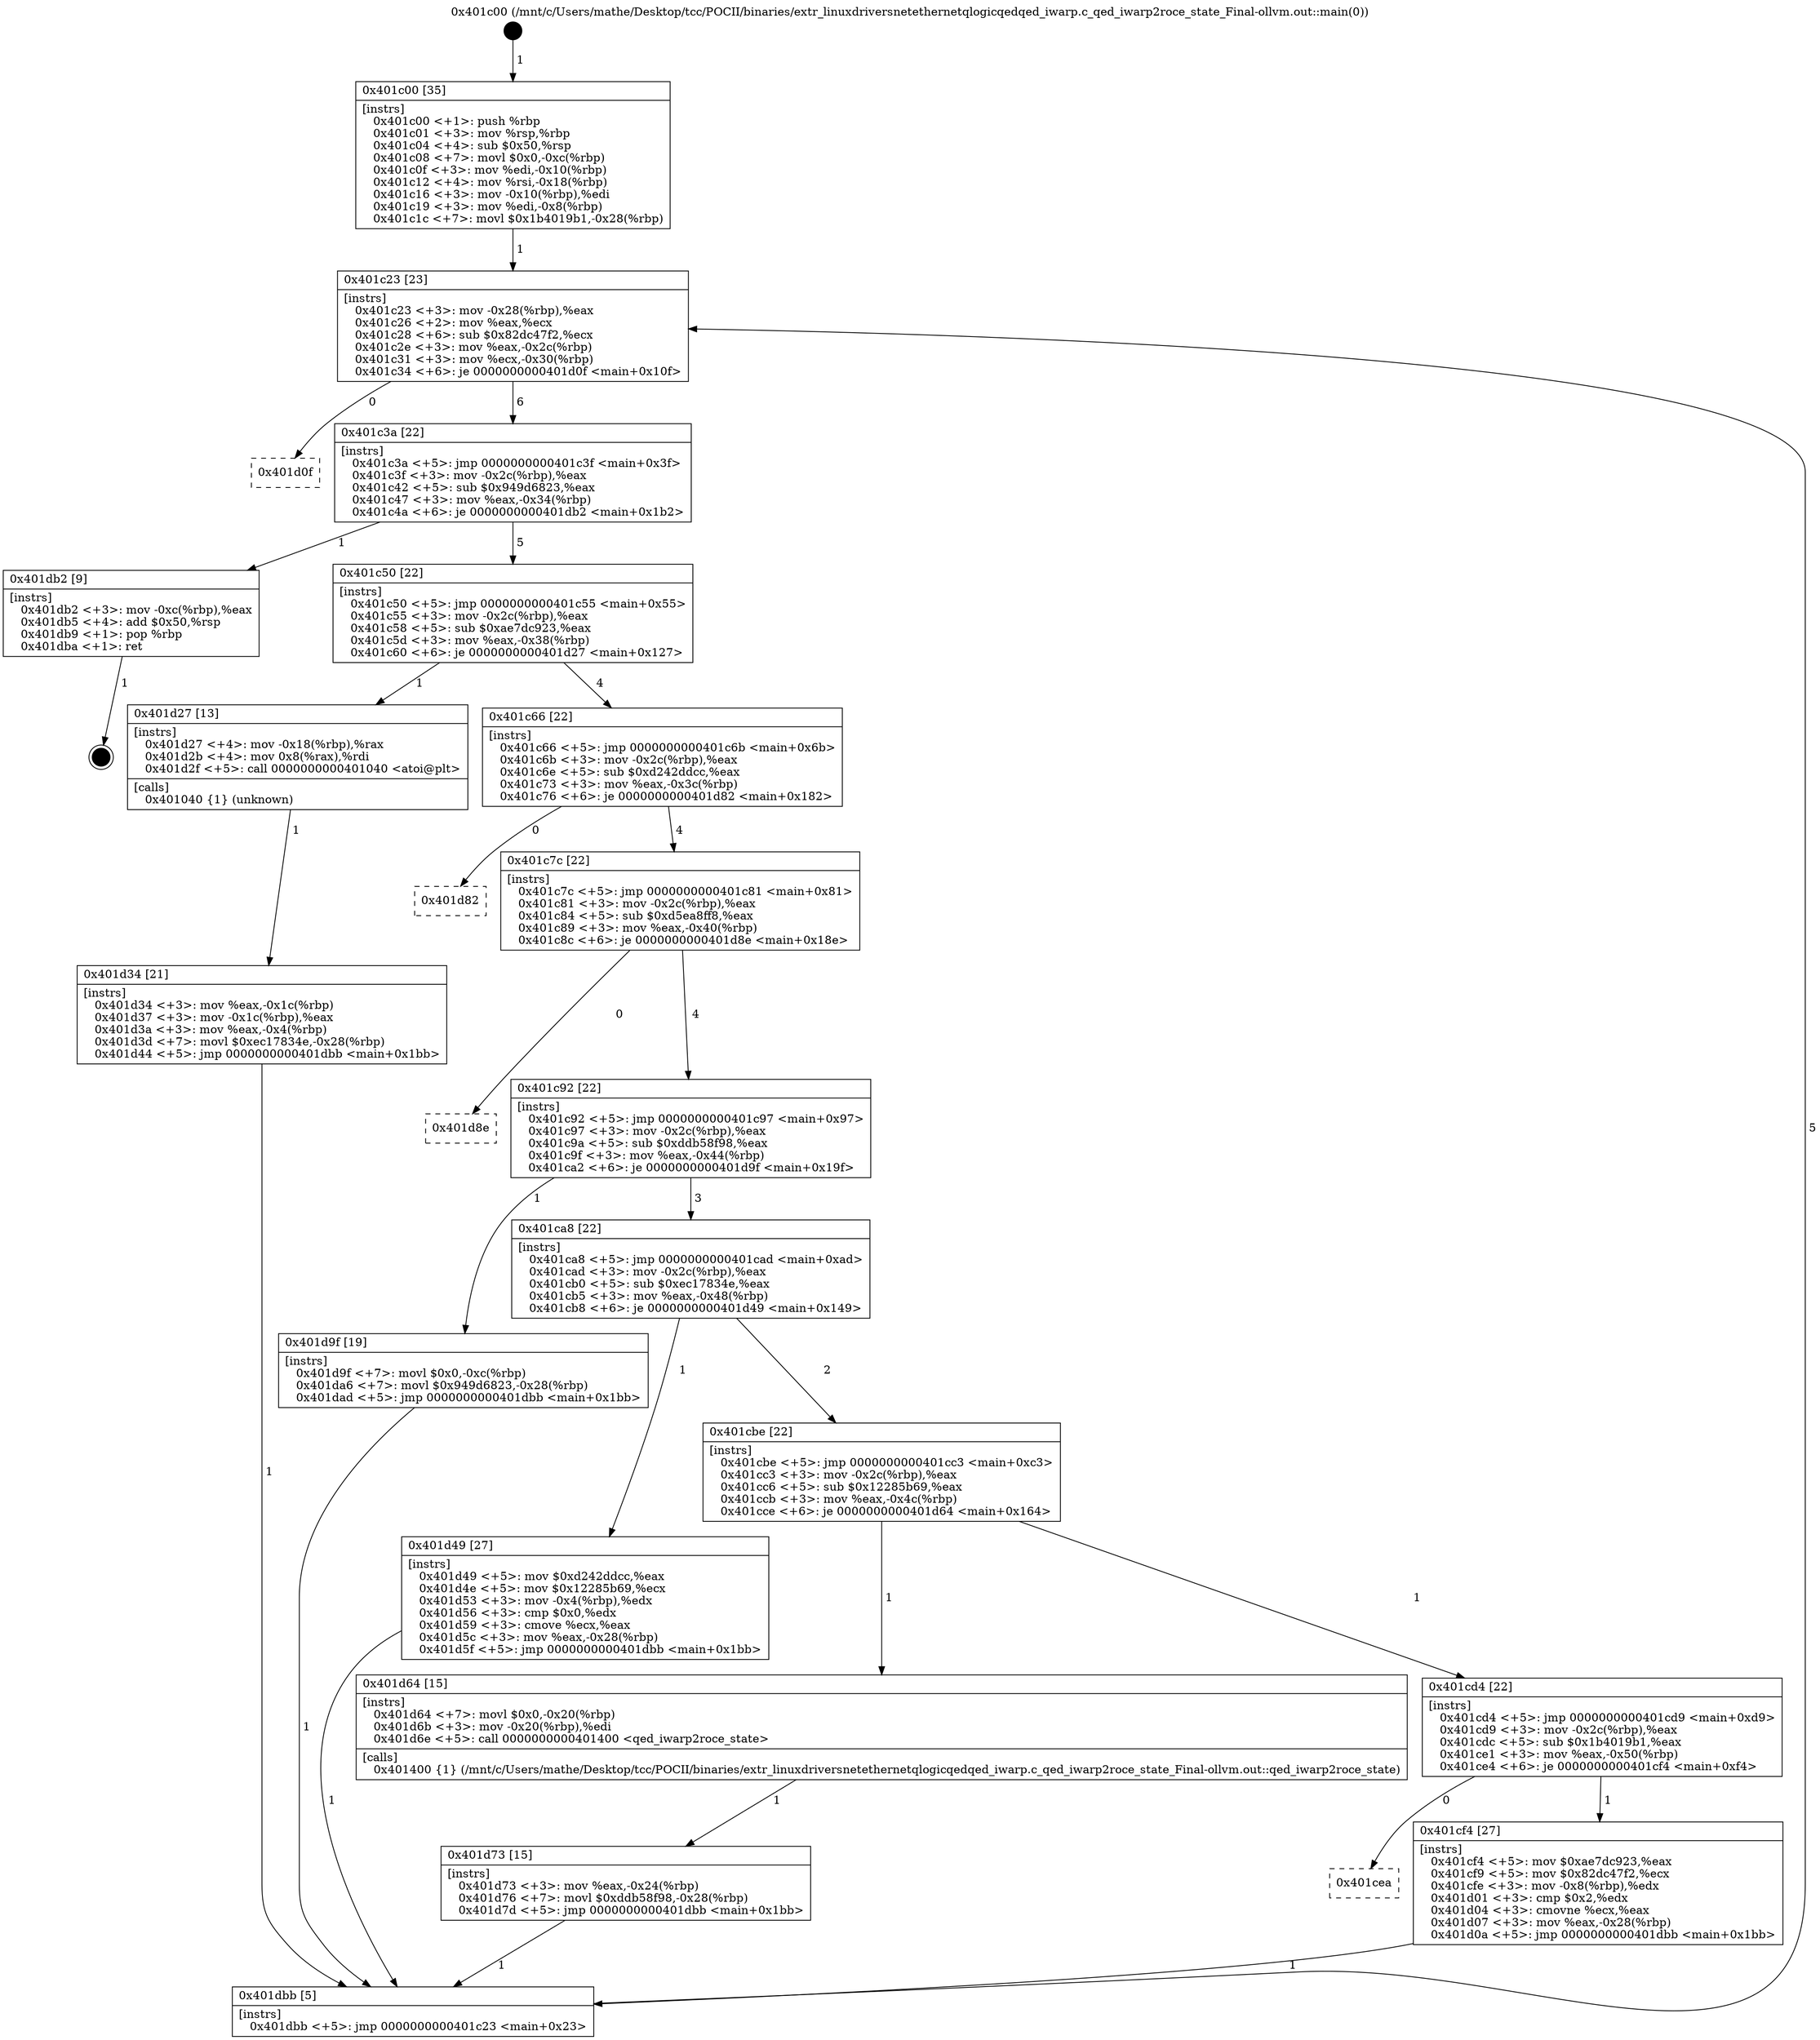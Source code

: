 digraph "0x401c00" {
  label = "0x401c00 (/mnt/c/Users/mathe/Desktop/tcc/POCII/binaries/extr_linuxdriversnetethernetqlogicqedqed_iwarp.c_qed_iwarp2roce_state_Final-ollvm.out::main(0))"
  labelloc = "t"
  node[shape=record]

  Entry [label="",width=0.3,height=0.3,shape=circle,fillcolor=black,style=filled]
  "0x401c23" [label="{
     0x401c23 [23]\l
     | [instrs]\l
     &nbsp;&nbsp;0x401c23 \<+3\>: mov -0x28(%rbp),%eax\l
     &nbsp;&nbsp;0x401c26 \<+2\>: mov %eax,%ecx\l
     &nbsp;&nbsp;0x401c28 \<+6\>: sub $0x82dc47f2,%ecx\l
     &nbsp;&nbsp;0x401c2e \<+3\>: mov %eax,-0x2c(%rbp)\l
     &nbsp;&nbsp;0x401c31 \<+3\>: mov %ecx,-0x30(%rbp)\l
     &nbsp;&nbsp;0x401c34 \<+6\>: je 0000000000401d0f \<main+0x10f\>\l
  }"]
  "0x401d0f" [label="{
     0x401d0f\l
  }", style=dashed]
  "0x401c3a" [label="{
     0x401c3a [22]\l
     | [instrs]\l
     &nbsp;&nbsp;0x401c3a \<+5\>: jmp 0000000000401c3f \<main+0x3f\>\l
     &nbsp;&nbsp;0x401c3f \<+3\>: mov -0x2c(%rbp),%eax\l
     &nbsp;&nbsp;0x401c42 \<+5\>: sub $0x949d6823,%eax\l
     &nbsp;&nbsp;0x401c47 \<+3\>: mov %eax,-0x34(%rbp)\l
     &nbsp;&nbsp;0x401c4a \<+6\>: je 0000000000401db2 \<main+0x1b2\>\l
  }"]
  Exit [label="",width=0.3,height=0.3,shape=circle,fillcolor=black,style=filled,peripheries=2]
  "0x401db2" [label="{
     0x401db2 [9]\l
     | [instrs]\l
     &nbsp;&nbsp;0x401db2 \<+3\>: mov -0xc(%rbp),%eax\l
     &nbsp;&nbsp;0x401db5 \<+4\>: add $0x50,%rsp\l
     &nbsp;&nbsp;0x401db9 \<+1\>: pop %rbp\l
     &nbsp;&nbsp;0x401dba \<+1\>: ret\l
  }"]
  "0x401c50" [label="{
     0x401c50 [22]\l
     | [instrs]\l
     &nbsp;&nbsp;0x401c50 \<+5\>: jmp 0000000000401c55 \<main+0x55\>\l
     &nbsp;&nbsp;0x401c55 \<+3\>: mov -0x2c(%rbp),%eax\l
     &nbsp;&nbsp;0x401c58 \<+5\>: sub $0xae7dc923,%eax\l
     &nbsp;&nbsp;0x401c5d \<+3\>: mov %eax,-0x38(%rbp)\l
     &nbsp;&nbsp;0x401c60 \<+6\>: je 0000000000401d27 \<main+0x127\>\l
  }"]
  "0x401d73" [label="{
     0x401d73 [15]\l
     | [instrs]\l
     &nbsp;&nbsp;0x401d73 \<+3\>: mov %eax,-0x24(%rbp)\l
     &nbsp;&nbsp;0x401d76 \<+7\>: movl $0xddb58f98,-0x28(%rbp)\l
     &nbsp;&nbsp;0x401d7d \<+5\>: jmp 0000000000401dbb \<main+0x1bb\>\l
  }"]
  "0x401d27" [label="{
     0x401d27 [13]\l
     | [instrs]\l
     &nbsp;&nbsp;0x401d27 \<+4\>: mov -0x18(%rbp),%rax\l
     &nbsp;&nbsp;0x401d2b \<+4\>: mov 0x8(%rax),%rdi\l
     &nbsp;&nbsp;0x401d2f \<+5\>: call 0000000000401040 \<atoi@plt\>\l
     | [calls]\l
     &nbsp;&nbsp;0x401040 \{1\} (unknown)\l
  }"]
  "0x401c66" [label="{
     0x401c66 [22]\l
     | [instrs]\l
     &nbsp;&nbsp;0x401c66 \<+5\>: jmp 0000000000401c6b \<main+0x6b\>\l
     &nbsp;&nbsp;0x401c6b \<+3\>: mov -0x2c(%rbp),%eax\l
     &nbsp;&nbsp;0x401c6e \<+5\>: sub $0xd242ddcc,%eax\l
     &nbsp;&nbsp;0x401c73 \<+3\>: mov %eax,-0x3c(%rbp)\l
     &nbsp;&nbsp;0x401c76 \<+6\>: je 0000000000401d82 \<main+0x182\>\l
  }"]
  "0x401d34" [label="{
     0x401d34 [21]\l
     | [instrs]\l
     &nbsp;&nbsp;0x401d34 \<+3\>: mov %eax,-0x1c(%rbp)\l
     &nbsp;&nbsp;0x401d37 \<+3\>: mov -0x1c(%rbp),%eax\l
     &nbsp;&nbsp;0x401d3a \<+3\>: mov %eax,-0x4(%rbp)\l
     &nbsp;&nbsp;0x401d3d \<+7\>: movl $0xec17834e,-0x28(%rbp)\l
     &nbsp;&nbsp;0x401d44 \<+5\>: jmp 0000000000401dbb \<main+0x1bb\>\l
  }"]
  "0x401d82" [label="{
     0x401d82\l
  }", style=dashed]
  "0x401c7c" [label="{
     0x401c7c [22]\l
     | [instrs]\l
     &nbsp;&nbsp;0x401c7c \<+5\>: jmp 0000000000401c81 \<main+0x81\>\l
     &nbsp;&nbsp;0x401c81 \<+3\>: mov -0x2c(%rbp),%eax\l
     &nbsp;&nbsp;0x401c84 \<+5\>: sub $0xd5ea8ff8,%eax\l
     &nbsp;&nbsp;0x401c89 \<+3\>: mov %eax,-0x40(%rbp)\l
     &nbsp;&nbsp;0x401c8c \<+6\>: je 0000000000401d8e \<main+0x18e\>\l
  }"]
  "0x401c00" [label="{
     0x401c00 [35]\l
     | [instrs]\l
     &nbsp;&nbsp;0x401c00 \<+1\>: push %rbp\l
     &nbsp;&nbsp;0x401c01 \<+3\>: mov %rsp,%rbp\l
     &nbsp;&nbsp;0x401c04 \<+4\>: sub $0x50,%rsp\l
     &nbsp;&nbsp;0x401c08 \<+7\>: movl $0x0,-0xc(%rbp)\l
     &nbsp;&nbsp;0x401c0f \<+3\>: mov %edi,-0x10(%rbp)\l
     &nbsp;&nbsp;0x401c12 \<+4\>: mov %rsi,-0x18(%rbp)\l
     &nbsp;&nbsp;0x401c16 \<+3\>: mov -0x10(%rbp),%edi\l
     &nbsp;&nbsp;0x401c19 \<+3\>: mov %edi,-0x8(%rbp)\l
     &nbsp;&nbsp;0x401c1c \<+7\>: movl $0x1b4019b1,-0x28(%rbp)\l
  }"]
  "0x401d8e" [label="{
     0x401d8e\l
  }", style=dashed]
  "0x401c92" [label="{
     0x401c92 [22]\l
     | [instrs]\l
     &nbsp;&nbsp;0x401c92 \<+5\>: jmp 0000000000401c97 \<main+0x97\>\l
     &nbsp;&nbsp;0x401c97 \<+3\>: mov -0x2c(%rbp),%eax\l
     &nbsp;&nbsp;0x401c9a \<+5\>: sub $0xddb58f98,%eax\l
     &nbsp;&nbsp;0x401c9f \<+3\>: mov %eax,-0x44(%rbp)\l
     &nbsp;&nbsp;0x401ca2 \<+6\>: je 0000000000401d9f \<main+0x19f\>\l
  }"]
  "0x401dbb" [label="{
     0x401dbb [5]\l
     | [instrs]\l
     &nbsp;&nbsp;0x401dbb \<+5\>: jmp 0000000000401c23 \<main+0x23\>\l
  }"]
  "0x401d9f" [label="{
     0x401d9f [19]\l
     | [instrs]\l
     &nbsp;&nbsp;0x401d9f \<+7\>: movl $0x0,-0xc(%rbp)\l
     &nbsp;&nbsp;0x401da6 \<+7\>: movl $0x949d6823,-0x28(%rbp)\l
     &nbsp;&nbsp;0x401dad \<+5\>: jmp 0000000000401dbb \<main+0x1bb\>\l
  }"]
  "0x401ca8" [label="{
     0x401ca8 [22]\l
     | [instrs]\l
     &nbsp;&nbsp;0x401ca8 \<+5\>: jmp 0000000000401cad \<main+0xad\>\l
     &nbsp;&nbsp;0x401cad \<+3\>: mov -0x2c(%rbp),%eax\l
     &nbsp;&nbsp;0x401cb0 \<+5\>: sub $0xec17834e,%eax\l
     &nbsp;&nbsp;0x401cb5 \<+3\>: mov %eax,-0x48(%rbp)\l
     &nbsp;&nbsp;0x401cb8 \<+6\>: je 0000000000401d49 \<main+0x149\>\l
  }"]
  "0x401cea" [label="{
     0x401cea\l
  }", style=dashed]
  "0x401d49" [label="{
     0x401d49 [27]\l
     | [instrs]\l
     &nbsp;&nbsp;0x401d49 \<+5\>: mov $0xd242ddcc,%eax\l
     &nbsp;&nbsp;0x401d4e \<+5\>: mov $0x12285b69,%ecx\l
     &nbsp;&nbsp;0x401d53 \<+3\>: mov -0x4(%rbp),%edx\l
     &nbsp;&nbsp;0x401d56 \<+3\>: cmp $0x0,%edx\l
     &nbsp;&nbsp;0x401d59 \<+3\>: cmove %ecx,%eax\l
     &nbsp;&nbsp;0x401d5c \<+3\>: mov %eax,-0x28(%rbp)\l
     &nbsp;&nbsp;0x401d5f \<+5\>: jmp 0000000000401dbb \<main+0x1bb\>\l
  }"]
  "0x401cbe" [label="{
     0x401cbe [22]\l
     | [instrs]\l
     &nbsp;&nbsp;0x401cbe \<+5\>: jmp 0000000000401cc3 \<main+0xc3\>\l
     &nbsp;&nbsp;0x401cc3 \<+3\>: mov -0x2c(%rbp),%eax\l
     &nbsp;&nbsp;0x401cc6 \<+5\>: sub $0x12285b69,%eax\l
     &nbsp;&nbsp;0x401ccb \<+3\>: mov %eax,-0x4c(%rbp)\l
     &nbsp;&nbsp;0x401cce \<+6\>: je 0000000000401d64 \<main+0x164\>\l
  }"]
  "0x401cf4" [label="{
     0x401cf4 [27]\l
     | [instrs]\l
     &nbsp;&nbsp;0x401cf4 \<+5\>: mov $0xae7dc923,%eax\l
     &nbsp;&nbsp;0x401cf9 \<+5\>: mov $0x82dc47f2,%ecx\l
     &nbsp;&nbsp;0x401cfe \<+3\>: mov -0x8(%rbp),%edx\l
     &nbsp;&nbsp;0x401d01 \<+3\>: cmp $0x2,%edx\l
     &nbsp;&nbsp;0x401d04 \<+3\>: cmovne %ecx,%eax\l
     &nbsp;&nbsp;0x401d07 \<+3\>: mov %eax,-0x28(%rbp)\l
     &nbsp;&nbsp;0x401d0a \<+5\>: jmp 0000000000401dbb \<main+0x1bb\>\l
  }"]
  "0x401d64" [label="{
     0x401d64 [15]\l
     | [instrs]\l
     &nbsp;&nbsp;0x401d64 \<+7\>: movl $0x0,-0x20(%rbp)\l
     &nbsp;&nbsp;0x401d6b \<+3\>: mov -0x20(%rbp),%edi\l
     &nbsp;&nbsp;0x401d6e \<+5\>: call 0000000000401400 \<qed_iwarp2roce_state\>\l
     | [calls]\l
     &nbsp;&nbsp;0x401400 \{1\} (/mnt/c/Users/mathe/Desktop/tcc/POCII/binaries/extr_linuxdriversnetethernetqlogicqedqed_iwarp.c_qed_iwarp2roce_state_Final-ollvm.out::qed_iwarp2roce_state)\l
  }"]
  "0x401cd4" [label="{
     0x401cd4 [22]\l
     | [instrs]\l
     &nbsp;&nbsp;0x401cd4 \<+5\>: jmp 0000000000401cd9 \<main+0xd9\>\l
     &nbsp;&nbsp;0x401cd9 \<+3\>: mov -0x2c(%rbp),%eax\l
     &nbsp;&nbsp;0x401cdc \<+5\>: sub $0x1b4019b1,%eax\l
     &nbsp;&nbsp;0x401ce1 \<+3\>: mov %eax,-0x50(%rbp)\l
     &nbsp;&nbsp;0x401ce4 \<+6\>: je 0000000000401cf4 \<main+0xf4\>\l
  }"]
  Entry -> "0x401c00" [label=" 1"]
  "0x401c23" -> "0x401d0f" [label=" 0"]
  "0x401c23" -> "0x401c3a" [label=" 6"]
  "0x401db2" -> Exit [label=" 1"]
  "0x401c3a" -> "0x401db2" [label=" 1"]
  "0x401c3a" -> "0x401c50" [label=" 5"]
  "0x401d9f" -> "0x401dbb" [label=" 1"]
  "0x401c50" -> "0x401d27" [label=" 1"]
  "0x401c50" -> "0x401c66" [label=" 4"]
  "0x401d73" -> "0x401dbb" [label=" 1"]
  "0x401c66" -> "0x401d82" [label=" 0"]
  "0x401c66" -> "0x401c7c" [label=" 4"]
  "0x401d64" -> "0x401d73" [label=" 1"]
  "0x401c7c" -> "0x401d8e" [label=" 0"]
  "0x401c7c" -> "0x401c92" [label=" 4"]
  "0x401d49" -> "0x401dbb" [label=" 1"]
  "0x401c92" -> "0x401d9f" [label=" 1"]
  "0x401c92" -> "0x401ca8" [label=" 3"]
  "0x401d34" -> "0x401dbb" [label=" 1"]
  "0x401ca8" -> "0x401d49" [label=" 1"]
  "0x401ca8" -> "0x401cbe" [label=" 2"]
  "0x401d27" -> "0x401d34" [label=" 1"]
  "0x401cbe" -> "0x401d64" [label=" 1"]
  "0x401cbe" -> "0x401cd4" [label=" 1"]
  "0x401dbb" -> "0x401c23" [label=" 5"]
  "0x401cd4" -> "0x401cf4" [label=" 1"]
  "0x401cd4" -> "0x401cea" [label=" 0"]
  "0x401cf4" -> "0x401dbb" [label=" 1"]
  "0x401c00" -> "0x401c23" [label=" 1"]
}
